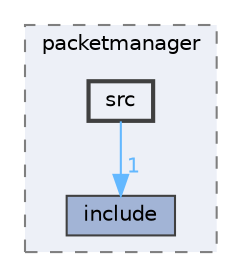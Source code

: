 digraph "lib/packetmanager/src"
{
 // LATEX_PDF_SIZE
  bgcolor="transparent";
  edge [fontname=Helvetica,fontsize=10,labelfontname=Helvetica,labelfontsize=10];
  node [fontname=Helvetica,fontsize=10,shape=box,height=0.2,width=0.4];
  compound=true
  subgraph clusterdir_8013b74ab1520516afa2f9c3bc9eae80 {
    graph [ bgcolor="#edf0f7", pencolor="grey50", label="packetmanager", fontname=Helvetica,fontsize=10 style="filled,dashed", URL="dir_8013b74ab1520516afa2f9c3bc9eae80.html",tooltip=""]
  dir_91058c7313438205735f84a6ec13f031 [label="include", fillcolor="#a2b4d6", color="grey25", style="filled", URL="dir_91058c7313438205735f84a6ec13f031.html",tooltip=""];
  dir_fe858722a925e3c234c9c986fe54b16e [label="src", fillcolor="#edf0f7", color="grey25", style="filled,bold", URL="dir_fe858722a925e3c234c9c986fe54b16e.html",tooltip=""];
  }
  dir_fe858722a925e3c234c9c986fe54b16e->dir_91058c7313438205735f84a6ec13f031 [headlabel="1", labeldistance=1.5 headhref="dir_000012_000007.html" href="dir_000012_000007.html" color="steelblue1" fontcolor="steelblue1"];
}

